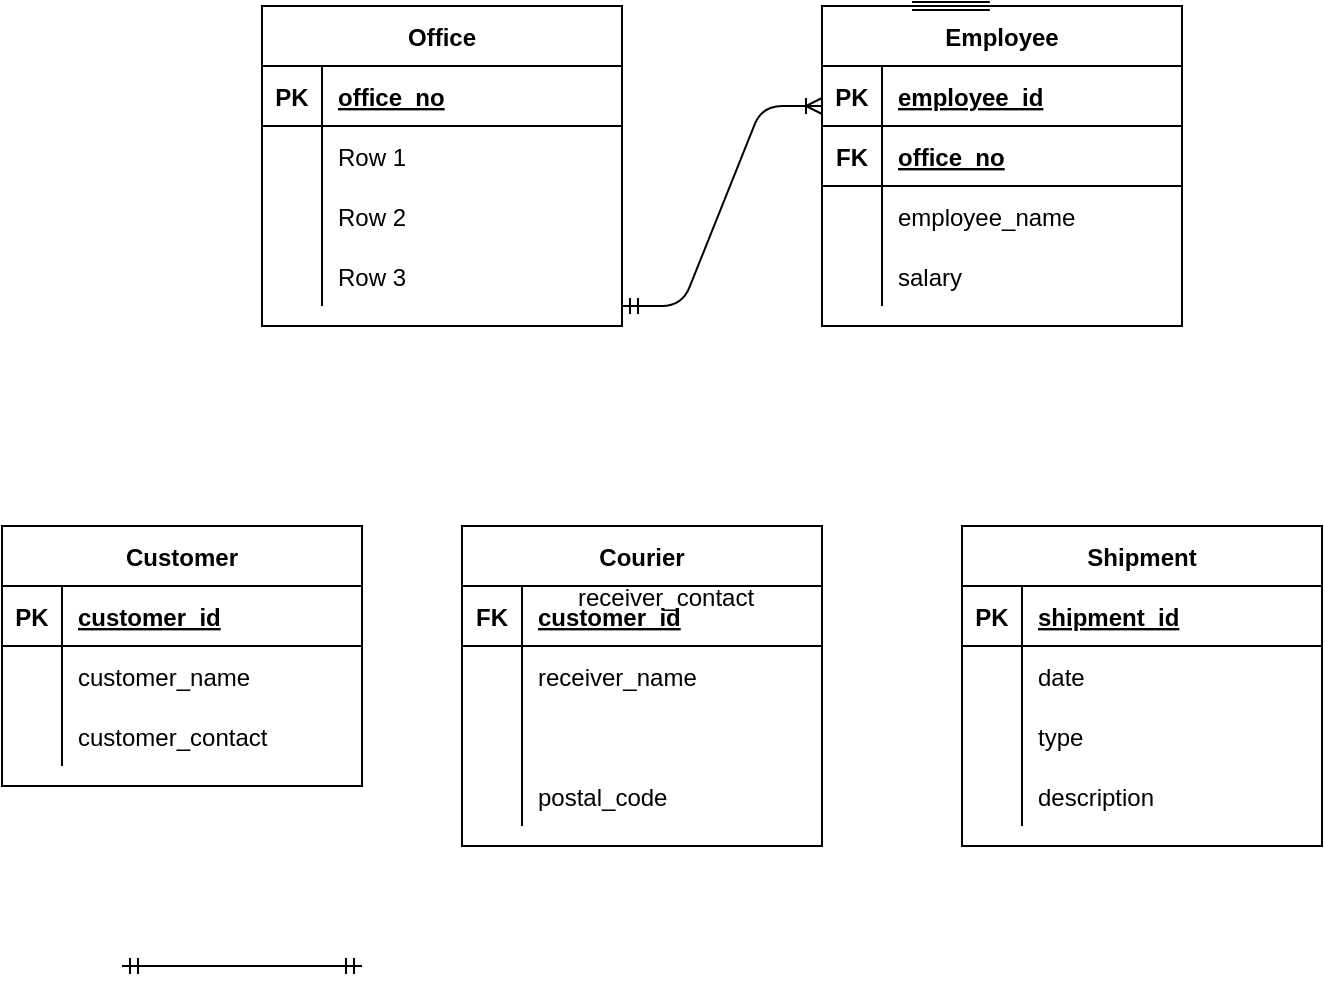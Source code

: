 <mxfile version="14.7.2" type="github">
  <diagram id="Q7vxPywCzoFaC5PdSzRz" name="Page-1">
    <mxGraphModel dx="854" dy="368" grid="1" gridSize="10" guides="1" tooltips="1" connect="1" arrows="1" fold="1" page="1" pageScale="1" pageWidth="850" pageHeight="1100" math="0" shadow="0">
      <root>
        <mxCell id="0" />
        <mxCell id="1" parent="0" />
        <mxCell id="xqBW0d6epPAYNitM3tZQ-1" value="Office" style="shape=table;startSize=30;container=1;collapsible=1;childLayout=tableLayout;fixedRows=1;rowLines=0;fontStyle=1;align=center;resizeLast=1;" parent="1" vertex="1">
          <mxGeometry x="270" y="130" width="180" height="160" as="geometry">
            <mxRectangle x="270" y="130" width="60" height="30" as="alternateBounds" />
          </mxGeometry>
        </mxCell>
        <mxCell id="xqBW0d6epPAYNitM3tZQ-2" value="" style="shape=partialRectangle;collapsible=0;dropTarget=0;pointerEvents=0;fillColor=none;top=0;left=0;bottom=1;right=0;points=[[0,0.5],[1,0.5]];portConstraint=eastwest;" parent="xqBW0d6epPAYNitM3tZQ-1" vertex="1">
          <mxGeometry y="30" width="180" height="30" as="geometry" />
        </mxCell>
        <mxCell id="xqBW0d6epPAYNitM3tZQ-3" value="PK" style="shape=partialRectangle;connectable=0;fillColor=none;top=0;left=0;bottom=0;right=0;fontStyle=1;overflow=hidden;" parent="xqBW0d6epPAYNitM3tZQ-2" vertex="1">
          <mxGeometry width="30" height="30" as="geometry" />
        </mxCell>
        <mxCell id="xqBW0d6epPAYNitM3tZQ-4" value="office_no" style="shape=partialRectangle;connectable=0;fillColor=none;top=0;left=0;bottom=0;right=0;align=left;spacingLeft=6;fontStyle=5;overflow=hidden;" parent="xqBW0d6epPAYNitM3tZQ-2" vertex="1">
          <mxGeometry x="30" width="150" height="30" as="geometry" />
        </mxCell>
        <mxCell id="xqBW0d6epPAYNitM3tZQ-5" value="" style="shape=partialRectangle;collapsible=0;dropTarget=0;pointerEvents=0;fillColor=none;top=0;left=0;bottom=0;right=0;points=[[0,0.5],[1,0.5]];portConstraint=eastwest;" parent="xqBW0d6epPAYNitM3tZQ-1" vertex="1">
          <mxGeometry y="60" width="180" height="30" as="geometry" />
        </mxCell>
        <mxCell id="xqBW0d6epPAYNitM3tZQ-6" value="" style="shape=partialRectangle;connectable=0;fillColor=none;top=0;left=0;bottom=0;right=0;editable=1;overflow=hidden;" parent="xqBW0d6epPAYNitM3tZQ-5" vertex="1">
          <mxGeometry width="30" height="30" as="geometry" />
        </mxCell>
        <mxCell id="xqBW0d6epPAYNitM3tZQ-7" value="Row 1" style="shape=partialRectangle;connectable=0;fillColor=none;top=0;left=0;bottom=0;right=0;align=left;spacingLeft=6;overflow=hidden;" parent="xqBW0d6epPAYNitM3tZQ-5" vertex="1">
          <mxGeometry x="30" width="150" height="30" as="geometry" />
        </mxCell>
        <mxCell id="xqBW0d6epPAYNitM3tZQ-8" value="" style="shape=partialRectangle;collapsible=0;dropTarget=0;pointerEvents=0;fillColor=none;top=0;left=0;bottom=0;right=0;points=[[0,0.5],[1,0.5]];portConstraint=eastwest;" parent="xqBW0d6epPAYNitM3tZQ-1" vertex="1">
          <mxGeometry y="90" width="180" height="30" as="geometry" />
        </mxCell>
        <mxCell id="xqBW0d6epPAYNitM3tZQ-9" value="" style="shape=partialRectangle;connectable=0;fillColor=none;top=0;left=0;bottom=0;right=0;editable=1;overflow=hidden;" parent="xqBW0d6epPAYNitM3tZQ-8" vertex="1">
          <mxGeometry width="30" height="30" as="geometry" />
        </mxCell>
        <mxCell id="xqBW0d6epPAYNitM3tZQ-10" value="Row 2" style="shape=partialRectangle;connectable=0;fillColor=none;top=0;left=0;bottom=0;right=0;align=left;spacingLeft=6;overflow=hidden;" parent="xqBW0d6epPAYNitM3tZQ-8" vertex="1">
          <mxGeometry x="30" width="150" height="30" as="geometry" />
        </mxCell>
        <mxCell id="xqBW0d6epPAYNitM3tZQ-11" value="" style="shape=partialRectangle;collapsible=0;dropTarget=0;pointerEvents=0;fillColor=none;top=0;left=0;bottom=0;right=0;points=[[0,0.5],[1,0.5]];portConstraint=eastwest;" parent="xqBW0d6epPAYNitM3tZQ-1" vertex="1">
          <mxGeometry y="120" width="180" height="30" as="geometry" />
        </mxCell>
        <mxCell id="xqBW0d6epPAYNitM3tZQ-12" value="" style="shape=partialRectangle;connectable=0;fillColor=none;top=0;left=0;bottom=0;right=0;editable=1;overflow=hidden;" parent="xqBW0d6epPAYNitM3tZQ-11" vertex="1">
          <mxGeometry width="30" height="30" as="geometry" />
        </mxCell>
        <mxCell id="xqBW0d6epPAYNitM3tZQ-13" value="Row 3" style="shape=partialRectangle;connectable=0;fillColor=none;top=0;left=0;bottom=0;right=0;align=left;spacingLeft=6;overflow=hidden;" parent="xqBW0d6epPAYNitM3tZQ-11" vertex="1">
          <mxGeometry x="30" width="150" height="30" as="geometry" />
        </mxCell>
        <mxCell id="xqBW0d6epPAYNitM3tZQ-14" value="Shipment" style="shape=table;startSize=30;container=1;collapsible=1;childLayout=tableLayout;fixedRows=1;rowLines=0;fontStyle=1;align=center;resizeLast=1;" parent="1" vertex="1">
          <mxGeometry x="620" y="390" width="180" height="160" as="geometry" />
        </mxCell>
        <mxCell id="xqBW0d6epPAYNitM3tZQ-15" value="" style="shape=partialRectangle;collapsible=0;dropTarget=0;pointerEvents=0;fillColor=none;top=0;left=0;bottom=1;right=0;points=[[0,0.5],[1,0.5]];portConstraint=eastwest;" parent="xqBW0d6epPAYNitM3tZQ-14" vertex="1">
          <mxGeometry y="30" width="180" height="30" as="geometry" />
        </mxCell>
        <mxCell id="xqBW0d6epPAYNitM3tZQ-16" value="PK" style="shape=partialRectangle;connectable=0;fillColor=none;top=0;left=0;bottom=0;right=0;fontStyle=1;overflow=hidden;" parent="xqBW0d6epPAYNitM3tZQ-15" vertex="1">
          <mxGeometry width="30" height="30" as="geometry" />
        </mxCell>
        <mxCell id="xqBW0d6epPAYNitM3tZQ-17" value="shipment_id" style="shape=partialRectangle;connectable=0;fillColor=none;top=0;left=0;bottom=0;right=0;align=left;spacingLeft=6;fontStyle=5;overflow=hidden;" parent="xqBW0d6epPAYNitM3tZQ-15" vertex="1">
          <mxGeometry x="30" width="150" height="30" as="geometry" />
        </mxCell>
        <mxCell id="xqBW0d6epPAYNitM3tZQ-18" value="" style="shape=partialRectangle;collapsible=0;dropTarget=0;pointerEvents=0;fillColor=none;top=0;left=0;bottom=0;right=0;points=[[0,0.5],[1,0.5]];portConstraint=eastwest;" parent="xqBW0d6epPAYNitM3tZQ-14" vertex="1">
          <mxGeometry y="60" width="180" height="30" as="geometry" />
        </mxCell>
        <mxCell id="xqBW0d6epPAYNitM3tZQ-19" value="" style="shape=partialRectangle;connectable=0;fillColor=none;top=0;left=0;bottom=0;right=0;editable=1;overflow=hidden;" parent="xqBW0d6epPAYNitM3tZQ-18" vertex="1">
          <mxGeometry width="30" height="30" as="geometry" />
        </mxCell>
        <mxCell id="xqBW0d6epPAYNitM3tZQ-20" value="date" style="shape=partialRectangle;connectable=0;fillColor=none;top=0;left=0;bottom=0;right=0;align=left;spacingLeft=6;overflow=hidden;" parent="xqBW0d6epPAYNitM3tZQ-18" vertex="1">
          <mxGeometry x="30" width="150" height="30" as="geometry" />
        </mxCell>
        <mxCell id="xqBW0d6epPAYNitM3tZQ-21" value="" style="shape=partialRectangle;collapsible=0;dropTarget=0;pointerEvents=0;fillColor=none;top=0;left=0;bottom=0;right=0;points=[[0,0.5],[1,0.5]];portConstraint=eastwest;" parent="xqBW0d6epPAYNitM3tZQ-14" vertex="1">
          <mxGeometry y="90" width="180" height="30" as="geometry" />
        </mxCell>
        <mxCell id="xqBW0d6epPAYNitM3tZQ-22" value="" style="shape=partialRectangle;connectable=0;fillColor=none;top=0;left=0;bottom=0;right=0;editable=1;overflow=hidden;" parent="xqBW0d6epPAYNitM3tZQ-21" vertex="1">
          <mxGeometry width="30" height="30" as="geometry" />
        </mxCell>
        <mxCell id="xqBW0d6epPAYNitM3tZQ-23" value="type" style="shape=partialRectangle;connectable=0;fillColor=none;top=0;left=0;bottom=0;right=0;align=left;spacingLeft=6;overflow=hidden;" parent="xqBW0d6epPAYNitM3tZQ-21" vertex="1">
          <mxGeometry x="30" width="150" height="30" as="geometry" />
        </mxCell>
        <mxCell id="xqBW0d6epPAYNitM3tZQ-24" value="" style="shape=partialRectangle;collapsible=0;dropTarget=0;pointerEvents=0;fillColor=none;top=0;left=0;bottom=0;right=0;points=[[0,0.5],[1,0.5]];portConstraint=eastwest;" parent="xqBW0d6epPAYNitM3tZQ-14" vertex="1">
          <mxGeometry y="120" width="180" height="30" as="geometry" />
        </mxCell>
        <mxCell id="xqBW0d6epPAYNitM3tZQ-25" value="" style="shape=partialRectangle;connectable=0;fillColor=none;top=0;left=0;bottom=0;right=0;editable=1;overflow=hidden;" parent="xqBW0d6epPAYNitM3tZQ-24" vertex="1">
          <mxGeometry width="30" height="30" as="geometry" />
        </mxCell>
        <mxCell id="xqBW0d6epPAYNitM3tZQ-26" value="description" style="shape=partialRectangle;connectable=0;fillColor=none;top=0;left=0;bottom=0;right=0;align=left;spacingLeft=6;overflow=hidden;" parent="xqBW0d6epPAYNitM3tZQ-24" vertex="1">
          <mxGeometry x="30" width="150" height="30" as="geometry" />
        </mxCell>
        <mxCell id="xqBW0d6epPAYNitM3tZQ-27" value="Customer" style="shape=table;startSize=30;container=1;collapsible=1;childLayout=tableLayout;fixedRows=1;rowLines=0;fontStyle=1;align=center;resizeLast=1;" parent="1" vertex="1">
          <mxGeometry x="140" y="390" width="180" height="130" as="geometry" />
        </mxCell>
        <mxCell id="xqBW0d6epPAYNitM3tZQ-28" value="" style="shape=partialRectangle;collapsible=0;dropTarget=0;pointerEvents=0;fillColor=none;top=0;left=0;bottom=1;right=0;points=[[0,0.5],[1,0.5]];portConstraint=eastwest;" parent="xqBW0d6epPAYNitM3tZQ-27" vertex="1">
          <mxGeometry y="30" width="180" height="30" as="geometry" />
        </mxCell>
        <mxCell id="xqBW0d6epPAYNitM3tZQ-29" value="PK" style="shape=partialRectangle;connectable=0;fillColor=none;top=0;left=0;bottom=0;right=0;fontStyle=1;overflow=hidden;" parent="xqBW0d6epPAYNitM3tZQ-28" vertex="1">
          <mxGeometry width="30" height="30" as="geometry" />
        </mxCell>
        <mxCell id="xqBW0d6epPAYNitM3tZQ-30" value="customer_id" style="shape=partialRectangle;connectable=0;fillColor=none;top=0;left=0;bottom=0;right=0;align=left;spacingLeft=6;fontStyle=5;overflow=hidden;" parent="xqBW0d6epPAYNitM3tZQ-28" vertex="1">
          <mxGeometry x="30" width="150" height="30" as="geometry" />
        </mxCell>
        <mxCell id="xqBW0d6epPAYNitM3tZQ-31" value="" style="shape=partialRectangle;collapsible=0;dropTarget=0;pointerEvents=0;fillColor=none;top=0;left=0;bottom=0;right=0;points=[[0,0.5],[1,0.5]];portConstraint=eastwest;" parent="xqBW0d6epPAYNitM3tZQ-27" vertex="1">
          <mxGeometry y="60" width="180" height="30" as="geometry" />
        </mxCell>
        <mxCell id="xqBW0d6epPAYNitM3tZQ-32" value="" style="shape=partialRectangle;connectable=0;fillColor=none;top=0;left=0;bottom=0;right=0;editable=1;overflow=hidden;" parent="xqBW0d6epPAYNitM3tZQ-31" vertex="1">
          <mxGeometry width="30" height="30" as="geometry" />
        </mxCell>
        <mxCell id="xqBW0d6epPAYNitM3tZQ-33" value="customer_name" style="shape=partialRectangle;connectable=0;fillColor=none;top=0;left=0;bottom=0;right=0;align=left;spacingLeft=6;overflow=hidden;" parent="xqBW0d6epPAYNitM3tZQ-31" vertex="1">
          <mxGeometry x="30" width="150" height="30" as="geometry" />
        </mxCell>
        <mxCell id="xqBW0d6epPAYNitM3tZQ-34" value="" style="shape=partialRectangle;collapsible=0;dropTarget=0;pointerEvents=0;fillColor=none;top=0;left=0;bottom=0;right=0;points=[[0,0.5],[1,0.5]];portConstraint=eastwest;" parent="xqBW0d6epPAYNitM3tZQ-27" vertex="1">
          <mxGeometry y="90" width="180" height="30" as="geometry" />
        </mxCell>
        <mxCell id="xqBW0d6epPAYNitM3tZQ-35" value="" style="shape=partialRectangle;connectable=0;fillColor=none;top=0;left=0;bottom=0;right=0;editable=1;overflow=hidden;" parent="xqBW0d6epPAYNitM3tZQ-34" vertex="1">
          <mxGeometry width="30" height="30" as="geometry" />
        </mxCell>
        <mxCell id="xqBW0d6epPAYNitM3tZQ-36" value="customer_contact" style="shape=partialRectangle;connectable=0;fillColor=none;top=0;left=0;bottom=0;right=0;align=left;spacingLeft=6;overflow=hidden;" parent="xqBW0d6epPAYNitM3tZQ-34" vertex="1">
          <mxGeometry x="30" width="150" height="30" as="geometry" />
        </mxCell>
        <mxCell id="xqBW0d6epPAYNitM3tZQ-53" value="Courier" style="shape=table;startSize=30;container=1;collapsible=1;childLayout=tableLayout;fixedRows=1;rowLines=0;fontStyle=1;align=center;resizeLast=1;" parent="1" vertex="1">
          <mxGeometry x="370" y="390" width="180" height="160" as="geometry" />
        </mxCell>
        <mxCell id="xqBW0d6epPAYNitM3tZQ-54" value="" style="shape=partialRectangle;collapsible=0;dropTarget=0;pointerEvents=0;fillColor=none;top=0;left=0;bottom=1;right=0;points=[[0,0.5],[1,0.5]];portConstraint=eastwest;" parent="xqBW0d6epPAYNitM3tZQ-53" vertex="1">
          <mxGeometry y="30" width="180" height="30" as="geometry" />
        </mxCell>
        <mxCell id="xqBW0d6epPAYNitM3tZQ-55" value="FK" style="shape=partialRectangle;connectable=0;fillColor=none;top=0;left=0;bottom=0;right=0;fontStyle=1;overflow=hidden;" parent="xqBW0d6epPAYNitM3tZQ-54" vertex="1">
          <mxGeometry width="30" height="30" as="geometry" />
        </mxCell>
        <mxCell id="xqBW0d6epPAYNitM3tZQ-56" value="customer_id" style="shape=partialRectangle;connectable=0;fillColor=none;top=0;left=0;bottom=0;right=0;align=left;spacingLeft=6;fontStyle=5;overflow=hidden;" parent="xqBW0d6epPAYNitM3tZQ-54" vertex="1">
          <mxGeometry x="30" width="150" height="30" as="geometry" />
        </mxCell>
        <mxCell id="xqBW0d6epPAYNitM3tZQ-57" value="" style="shape=partialRectangle;collapsible=0;dropTarget=0;pointerEvents=0;fillColor=none;top=0;left=0;bottom=0;right=0;points=[[0,0.5],[1,0.5]];portConstraint=eastwest;" parent="xqBW0d6epPAYNitM3tZQ-53" vertex="1">
          <mxGeometry y="60" width="180" height="30" as="geometry" />
        </mxCell>
        <mxCell id="xqBW0d6epPAYNitM3tZQ-58" value="" style="shape=partialRectangle;connectable=0;fillColor=none;top=0;left=0;bottom=0;right=0;editable=1;overflow=hidden;" parent="xqBW0d6epPAYNitM3tZQ-57" vertex="1">
          <mxGeometry width="30" height="30" as="geometry" />
        </mxCell>
        <mxCell id="xqBW0d6epPAYNitM3tZQ-59" value="receiver_name" style="shape=partialRectangle;connectable=0;fillColor=none;top=0;left=0;bottom=0;right=0;align=left;spacingLeft=6;overflow=hidden;" parent="xqBW0d6epPAYNitM3tZQ-57" vertex="1">
          <mxGeometry x="30" width="150" height="30" as="geometry" />
        </mxCell>
        <mxCell id="xqBW0d6epPAYNitM3tZQ-60" value="" style="shape=partialRectangle;collapsible=0;dropTarget=0;pointerEvents=0;fillColor=none;top=0;left=0;bottom=0;right=0;points=[[0,0.5],[1,0.5]];portConstraint=eastwest;" parent="xqBW0d6epPAYNitM3tZQ-53" vertex="1">
          <mxGeometry y="90" width="180" height="30" as="geometry" />
        </mxCell>
        <mxCell id="xqBW0d6epPAYNitM3tZQ-61" value="" style="shape=partialRectangle;connectable=0;fillColor=none;top=0;left=0;bottom=0;right=0;editable=1;overflow=hidden;" parent="xqBW0d6epPAYNitM3tZQ-60" vertex="1">
          <mxGeometry width="30" height="30" as="geometry" />
        </mxCell>
        <mxCell id="xqBW0d6epPAYNitM3tZQ-62" value="" style="shape=partialRectangle;connectable=0;fillColor=none;top=0;left=0;bottom=0;right=0;align=left;spacingLeft=6;overflow=hidden;" parent="xqBW0d6epPAYNitM3tZQ-60" vertex="1">
          <mxGeometry x="30" width="150" height="30" as="geometry" />
        </mxCell>
        <mxCell id="xqBW0d6epPAYNitM3tZQ-63" value="" style="shape=partialRectangle;collapsible=0;dropTarget=0;pointerEvents=0;fillColor=none;top=0;left=0;bottom=0;right=0;points=[[0,0.5],[1,0.5]];portConstraint=eastwest;" parent="xqBW0d6epPAYNitM3tZQ-53" vertex="1">
          <mxGeometry y="120" width="180" height="30" as="geometry" />
        </mxCell>
        <mxCell id="xqBW0d6epPAYNitM3tZQ-64" value="" style="shape=partialRectangle;connectable=0;fillColor=none;top=0;left=0;bottom=0;right=0;editable=1;overflow=hidden;" parent="xqBW0d6epPAYNitM3tZQ-63" vertex="1">
          <mxGeometry width="30" height="30" as="geometry" />
        </mxCell>
        <mxCell id="xqBW0d6epPAYNitM3tZQ-65" value="postal_code" style="shape=partialRectangle;connectable=0;fillColor=none;top=0;left=0;bottom=0;right=0;align=left;spacingLeft=6;overflow=hidden;" parent="xqBW0d6epPAYNitM3tZQ-63" vertex="1">
          <mxGeometry x="30" width="150" height="30" as="geometry" />
        </mxCell>
        <mxCell id="xqBW0d6epPAYNitM3tZQ-89" value="Employee" style="shape=table;startSize=30;container=1;collapsible=1;childLayout=tableLayout;fixedRows=1;rowLines=0;fontStyle=1;align=center;resizeLast=1;" parent="1" vertex="1">
          <mxGeometry x="550" y="130" width="180" height="160" as="geometry" />
        </mxCell>
        <mxCell id="xqBW0d6epPAYNitM3tZQ-90" value="" style="shape=partialRectangle;collapsible=0;dropTarget=0;pointerEvents=0;fillColor=none;top=0;left=0;bottom=1;right=0;points=[[0,0.5],[1,0.5]];portConstraint=eastwest;" parent="xqBW0d6epPAYNitM3tZQ-89" vertex="1">
          <mxGeometry y="30" width="180" height="30" as="geometry" />
        </mxCell>
        <mxCell id="xqBW0d6epPAYNitM3tZQ-91" value="PK" style="shape=partialRectangle;connectable=0;fillColor=none;top=0;left=0;bottom=0;right=0;fontStyle=1;overflow=hidden;" parent="xqBW0d6epPAYNitM3tZQ-90" vertex="1">
          <mxGeometry width="30" height="30" as="geometry" />
        </mxCell>
        <mxCell id="xqBW0d6epPAYNitM3tZQ-92" value="employee_id" style="shape=partialRectangle;connectable=0;fillColor=none;top=0;left=0;bottom=0;right=0;align=left;spacingLeft=6;fontStyle=5;overflow=hidden;" parent="xqBW0d6epPAYNitM3tZQ-90" vertex="1">
          <mxGeometry x="30" width="150" height="30" as="geometry" />
        </mxCell>
        <mxCell id="xqBW0d6epPAYNitM3tZQ-102" style="shape=partialRectangle;collapsible=0;dropTarget=0;pointerEvents=0;fillColor=none;top=0;left=0;bottom=1;right=0;points=[[0,0.5],[1,0.5]];portConstraint=eastwest;" parent="xqBW0d6epPAYNitM3tZQ-89" vertex="1">
          <mxGeometry y="60" width="180" height="30" as="geometry" />
        </mxCell>
        <mxCell id="xqBW0d6epPAYNitM3tZQ-103" value="FK" style="shape=partialRectangle;connectable=0;fillColor=none;top=0;left=0;bottom=0;right=0;fontStyle=1;overflow=hidden;" parent="xqBW0d6epPAYNitM3tZQ-102" vertex="1">
          <mxGeometry width="30" height="30" as="geometry" />
        </mxCell>
        <mxCell id="xqBW0d6epPAYNitM3tZQ-104" value="office_no" style="shape=partialRectangle;connectable=0;fillColor=none;top=0;left=0;bottom=0;right=0;align=left;spacingLeft=6;fontStyle=5;overflow=hidden;" parent="xqBW0d6epPAYNitM3tZQ-102" vertex="1">
          <mxGeometry x="30" width="150" height="30" as="geometry" />
        </mxCell>
        <mxCell id="xqBW0d6epPAYNitM3tZQ-93" value="" style="shape=partialRectangle;collapsible=0;dropTarget=0;pointerEvents=0;fillColor=none;top=0;left=0;bottom=0;right=0;points=[[0,0.5],[1,0.5]];portConstraint=eastwest;" parent="xqBW0d6epPAYNitM3tZQ-89" vertex="1">
          <mxGeometry y="90" width="180" height="30" as="geometry" />
        </mxCell>
        <mxCell id="xqBW0d6epPAYNitM3tZQ-94" value="" style="shape=partialRectangle;connectable=0;fillColor=none;top=0;left=0;bottom=0;right=0;editable=1;overflow=hidden;" parent="xqBW0d6epPAYNitM3tZQ-93" vertex="1">
          <mxGeometry width="30" height="30" as="geometry" />
        </mxCell>
        <mxCell id="xqBW0d6epPAYNitM3tZQ-95" value="employee_name" style="shape=partialRectangle;connectable=0;fillColor=none;top=0;left=0;bottom=0;right=0;align=left;spacingLeft=6;overflow=hidden;" parent="xqBW0d6epPAYNitM3tZQ-93" vertex="1">
          <mxGeometry x="30" width="150" height="30" as="geometry" />
        </mxCell>
        <mxCell id="xqBW0d6epPAYNitM3tZQ-96" value="" style="shape=partialRectangle;collapsible=0;dropTarget=0;pointerEvents=0;fillColor=none;top=0;left=0;bottom=0;right=0;points=[[0,0.5],[1,0.5]];portConstraint=eastwest;" parent="xqBW0d6epPAYNitM3tZQ-89" vertex="1">
          <mxGeometry y="120" width="180" height="30" as="geometry" />
        </mxCell>
        <mxCell id="xqBW0d6epPAYNitM3tZQ-97" value="" style="shape=partialRectangle;connectable=0;fillColor=none;top=0;left=0;bottom=0;right=0;editable=1;overflow=hidden;" parent="xqBW0d6epPAYNitM3tZQ-96" vertex="1">
          <mxGeometry width="30" height="30" as="geometry" />
        </mxCell>
        <mxCell id="xqBW0d6epPAYNitM3tZQ-98" value="salary" style="shape=partialRectangle;connectable=0;fillColor=none;top=0;left=0;bottom=0;right=0;align=left;spacingLeft=6;overflow=hidden;" parent="xqBW0d6epPAYNitM3tZQ-96" vertex="1">
          <mxGeometry x="30" width="150" height="30" as="geometry" />
        </mxCell>
        <mxCell id="GX2XTXav4ddNL2tTqV6g-1" value="receiver_contact" style="shape=partialRectangle;connectable=0;fillColor=none;top=0;left=0;bottom=0;right=0;align=left;spacingLeft=6;overflow=hidden;" vertex="1" parent="1">
          <mxGeometry x="420" y="410" width="150" height="30" as="geometry" />
        </mxCell>
        <mxCell id="GX2XTXav4ddNL2tTqV6g-5" style="edgeStyle=orthogonalEdgeStyle;shape=link;rounded=0;orthogonalLoop=1;jettySize=auto;html=1;exitX=0.25;exitY=0;exitDx=0;exitDy=0;entryX=0.466;entryY=0.001;entryDx=0;entryDy=0;entryPerimeter=0;" edge="1" parent="1" source="xqBW0d6epPAYNitM3tZQ-89" target="xqBW0d6epPAYNitM3tZQ-89">
          <mxGeometry relative="1" as="geometry" />
        </mxCell>
        <mxCell id="GX2XTXav4ddNL2tTqV6g-6" value="" style="edgeStyle=entityRelationEdgeStyle;fontSize=12;html=1;endArrow=ERoneToMany;startArrow=ERmandOne;" edge="1" parent="1">
          <mxGeometry width="100" height="100" relative="1" as="geometry">
            <mxPoint x="450" y="280" as="sourcePoint" />
            <mxPoint x="550" y="180" as="targetPoint" />
          </mxGeometry>
        </mxCell>
        <mxCell id="GX2XTXav4ddNL2tTqV6g-8" value="" style="edgeStyle=entityRelationEdgeStyle;fontSize=12;html=1;endArrow=ERmandOne;startArrow=ERmandOne;" edge="1" parent="1">
          <mxGeometry width="100" height="100" relative="1" as="geometry">
            <mxPoint x="200" y="610" as="sourcePoint" />
            <mxPoint x="320" y="610" as="targetPoint" />
          </mxGeometry>
        </mxCell>
      </root>
    </mxGraphModel>
  </diagram>
</mxfile>
